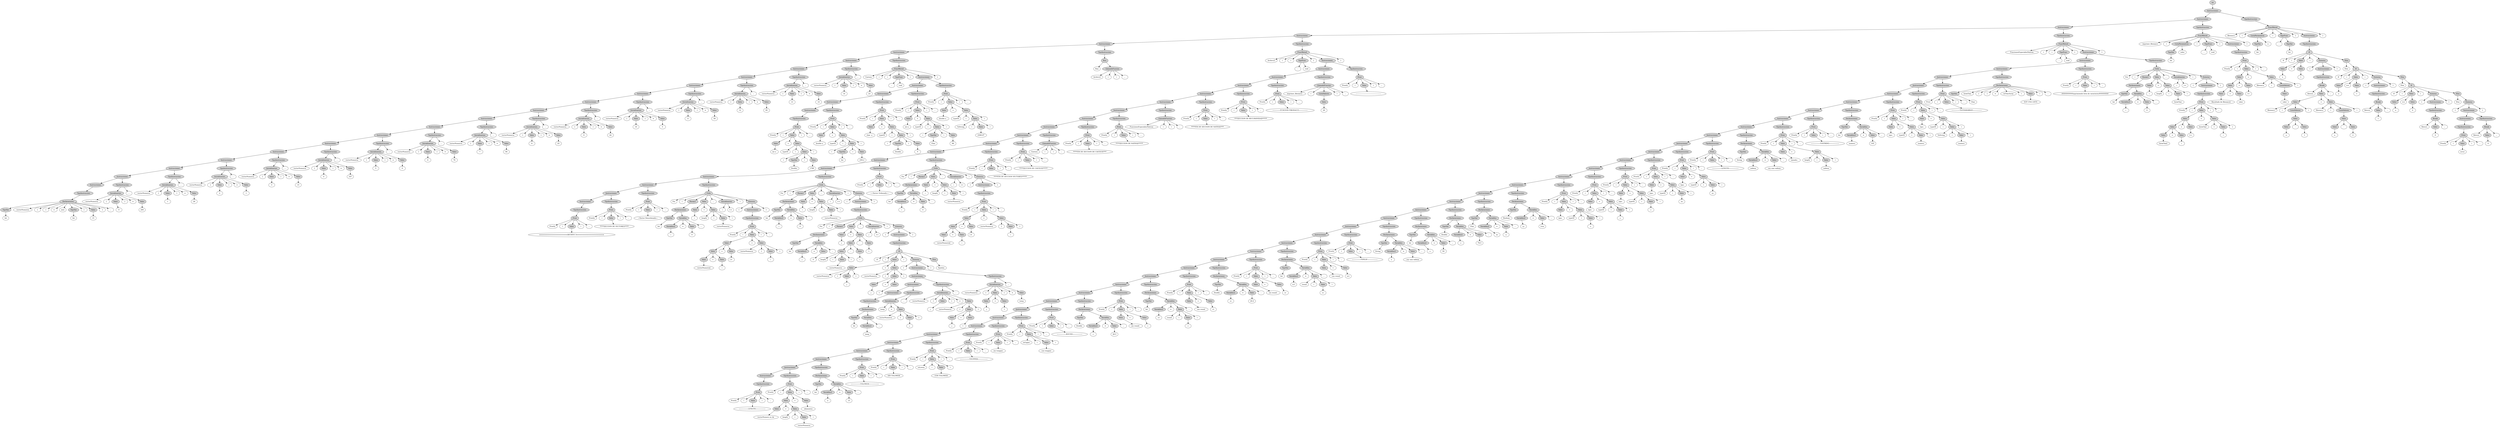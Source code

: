 digraph G {
n1490[label="ini", style=filled];
n1489[label="Instrucciones", style=filled];
n1364[label="Instrucciones", style=filled];
n1323[label="Instrucciones", style=filled];
n748[label="Instrucciones", style=filled];
n325[label="Instrucciones", style=filled];
n316[label="Instrucciones", style=filled];
n196[label="Instrucciones", style=filled];
n184[label="Instrucciones", style=filled];
n172[label="Instrucciones", style=filled];
n160[label="Instrucciones", style=filled];
n148[label="Instrucciones", style=filled];
n136[label="Instrucciones", style=filled];
n124[label="Instrucciones", style=filled];
n112[label="Instrucciones", style=filled];
n100[label="Instrucciones", style=filled];
n88[label="Instrucciones", style=filled];
n76[label="Instrucciones", style=filled];
n64[label="Instrucciones", style=filled];
n52[label="Instrucciones", style=filled];
n40[label="Instrucciones", style=filled];
n28[label="Instrucciones", style=filled];
n16[label="Instrucciones", style=filled];
n15[label="TipoInstruccion", style=filled];
n14[label="Declaraciones", style=filled];
n1[label="TipoVar", style=filled];
n0[label="Int"];
n6[label="vectorNumeros"];
n7[label="["];
n8[label="]"];
n9[label="="];
n10[label="new"];
n3[label="TipoVar", style=filled];
n2[label="Int"];
n11[label="["];
n5[label="Valor", style=filled];
n4[label="15"];
n12[label="]"];
n13[label=";"];
n27[label="TipoInstruccion", style=filled];
n25[label="Inicializacion", style=filled];
n21[label="vectorNumeros"];
n22[label="["];
n18[label="Valor", style=filled];
n17[label="0"];
n23[label="]"];
n24[label="="];
n20[label="Valor", style=filled];
n19[label="200"];
n26[label=";"];
n39[label="TipoInstruccion", style=filled];
n37[label="Inicializacion", style=filled];
n33[label="vectorNumeros"];
n34[label="["];
n30[label="Valor", style=filled];
n29[label="1"];
n35[label="]"];
n36[label="="];
n32[label="Valor", style=filled];
n31[label="26"];
n38[label=";"];
n51[label="TipoInstruccion", style=filled];
n49[label="Inicializacion", style=filled];
n45[label="vectorNumeros"];
n46[label="["];
n42[label="Valor", style=filled];
n41[label="2"];
n47[label="]"];
n48[label="="];
n44[label="Valor", style=filled];
n43[label="1"];
n50[label=";"];
n63[label="TipoInstruccion", style=filled];
n61[label="Inicializacion", style=filled];
n57[label="vectorNumeros"];
n58[label="["];
n54[label="Valor", style=filled];
n53[label="3"];
n59[label="]"];
n60[label="="];
n56[label="Valor", style=filled];
n55[label="15"];
n62[label=";"];
n75[label="TipoInstruccion", style=filled];
n73[label="Inicializacion", style=filled];
n69[label="vectorNumeros"];
n70[label="["];
n66[label="Valor", style=filled];
n65[label="4"];
n71[label="]"];
n72[label="="];
n68[label="Valor", style=filled];
n67[label="167"];
n74[label=";"];
n87[label="TipoInstruccion", style=filled];
n85[label="Inicializacion", style=filled];
n81[label="vectorNumeros"];
n82[label="["];
n78[label="Valor", style=filled];
n77[label="5"];
n83[label="]"];
n84[label="="];
n80[label="Valor", style=filled];
n79[label="0"];
n86[label=";"];
n99[label="TipoInstruccion", style=filled];
n97[label="Inicializacion", style=filled];
n93[label="vectorNumeros"];
n94[label="["];
n90[label="Valor", style=filled];
n89[label="6"];
n95[label="]"];
n96[label="="];
n92[label="Valor", style=filled];
n91[label="76"];
n98[label=";"];
n111[label="TipoInstruccion", style=filled];
n109[label="Inicializacion", style=filled];
n105[label="vectorNumeros"];
n106[label="["];
n102[label="Valor", style=filled];
n101[label="7"];
n107[label="]"];
n108[label="="];
n104[label="Valor", style=filled];
n103[label="94"];
n110[label=";"];
n123[label="TipoInstruccion", style=filled];
n121[label="Inicializacion", style=filled];
n117[label="vectorNumeros"];
n118[label="["];
n114[label="Valor", style=filled];
n113[label="8"];
n119[label="]"];
n120[label="="];
n116[label="Valor", style=filled];
n115[label="25"];
n122[label=";"];
n135[label="TipoInstruccion", style=filled];
n133[label="Inicializacion", style=filled];
n129[label="vectorNumeros"];
n130[label="["];
n126[label="Valor", style=filled];
n125[label="9"];
n131[label="]"];
n132[label="="];
n128[label="Valor", style=filled];
n127[label="44"];
n134[label=";"];
n147[label="TipoInstruccion", style=filled];
n145[label="Inicializacion", style=filled];
n141[label="vectorNumeros"];
n142[label="["];
n138[label="Valor", style=filled];
n137[label="10"];
n143[label="]"];
n144[label="="];
n140[label="Valor", style=filled];
n139[label="5"];
n146[label=";"];
n159[label="TipoInstruccion", style=filled];
n157[label="Inicializacion", style=filled];
n153[label="vectorNumeros"];
n154[label="["];
n150[label="Valor", style=filled];
n149[label="11"];
n155[label="]"];
n156[label="="];
n152[label="Valor", style=filled];
n151[label="59"];
n158[label=";"];
n171[label="TipoInstruccion", style=filled];
n169[label="Inicializacion", style=filled];
n165[label="vectorNumeros"];
n166[label="["];
n162[label="Valor", style=filled];
n161[label="12"];
n167[label="]"];
n168[label="="];
n164[label="Valor", style=filled];
n163[label="95"];
n170[label=";"];
n183[label="TipoInstruccion", style=filled];
n181[label="Inicializacion", style=filled];
n177[label="vectorNumeros"];
n178[label="["];
n174[label="Valor", style=filled];
n173[label="13"];
n179[label="]"];
n180[label="="];
n176[label="Valor", style=filled];
n175[label="10"];
n182[label=";"];
n195[label="TipoInstruccion", style=filled];
n193[label="Inicializacion", style=filled];
n189[label="vectorNumeros"];
n190[label="["];
n186[label="Valor", style=filled];
n185[label="14"];
n191[label="]"];
n192[label="="];
n188[label="Valor", style=filled];
n187[label="23"];
n194[label=";"];
n315[label="TipoInstruccion", style=filled];
n314[label="FuncMetod", style=filled];
n309[label="Casteos"];
n310[label="("];
n311[label=")"];
n199[label="TipoFunc", style=filled];
n197[label=":"];
n198[label="void"];
n312[label="{"];
n308[label="Instrucciones", style=filled];
n287[label="Instrucciones", style=filled];
n265[label="Instrucciones", style=filled];
n243[label="Instrucciones", style=filled];
n221[label="Instrucciones", style=filled];
n220[label="TipoInstruccion", style=filled];
n219[label="Print", style=filled];
n215[label="Println"];
n216[label="("];
n214[label="Valor", style=filled];
n201[label="Valor", style=filled];
n200[label="int a "];
n213[label="+"];
n212[label="Valor", style=filled];
n209[label="typeOf"];
n210[label="("];
n208[label="Valor", style=filled];
n206[label="("];
n203[label="TipoVar", style=filled];
n202[label="Double"];
n207[label=")"];
n205[label="Valor", style=filled];
n204[label="1789"];
n211[label=")"];
n217[label=")"];
n218[label=";"];
n242[label="TipoInstruccion", style=filled];
n241[label="Print", style=filled];
n237[label="Println"];
n238[label="("];
n236[label="Valor", style=filled];
n223[label="Valor", style=filled];
n222[label="double a "];
n235[label="+"];
n234[label="Valor", style=filled];
n231[label="typeOf"];
n232[label="("];
n230[label="Valor", style=filled];
n228[label="("];
n225[label="TipoVar", style=filled];
n224[label="Int"];
n229[label=")"];
n227[label="Valor", style=filled];
n226[label="258.2"];
n233[label=")"];
n239[label=")"];
n240[label=";"];
n264[label="TipoInstruccion", style=filled];
n263[label="Print", style=filled];
n259[label="Println"];
n260[label="("];
n258[label="Valor", style=filled];
n245[label="Valor", style=filled];
n244[label="char  a "];
n257[label="+"];
n256[label="Valor", style=filled];
n253[label="typeOf"];
n254[label="("];
n252[label="Valor", style=filled];
n250[label="("];
n247[label="TipoVar", style=filled];
n246[label="Double"];
n251[label=")"];
n249[label="Valor", style=filled];
n248[label="F"];
n255[label=")"];
n261[label=")"];
n262[label=";"];
n286[label="TipoInstruccion", style=filled];
n285[label="Print", style=filled];
n281[label="Println"];
n282[label="("];
n280[label="Valor", style=filled];
n267[label="Valor", style=filled];
n266[label="int a "];
n279[label="+"];
n278[label="Valor", style=filled];
n275[label="typeOf"];
n276[label="("];
n274[label="Valor", style=filled];
n272[label="("];
n269[label="TipoVar", style=filled];
n268[label="Char"];
n273[label=")"];
n271[label="Valor", style=filled];
n270[label="98"];
n277[label=")"];
n283[label=")"];
n284[label=";"];
n307[label="TipoInstruccion", style=filled];
n306[label="Print", style=filled];
n302[label="Println"];
n303[label="("];
n301[label="Valor", style=filled];
n289[label="Valor", style=filled];
n288[label="double a "];
n300[label="+"];
n299[label="Valor", style=filled];
n296[label="typeOf"];
n297[label="("];
n295[label="Valor", style=filled];
n292[label="ToString"];
n293[label="("];
n291[label="Valor", style=filled];
n290[label="2589.97"];
n294[label=")"];
n298[label=")"];
n304[label=")"];
n305[label=";"];
n313[label="}"];
n324[label="TipoInstruccion", style=filled];
n323[label="Run", style=filled];
n322[label="Run"];
n321[label="LlamadoFuncion", style=filled];
n317[label="Archivo3"];
n318[label="("];
n319[label=")"];
n320[label=";"];
n747[label="TipoInstruccion", style=filled];
n746[label="FuncMetod", style=filled];
n741[label="Archivo3"];
n742[label="("];
n743[label=")"];
n328[label="TipoFunc", style=filled];
n326[label=":"];
n327[label="void"];
n744[label="{"];
n740[label="Instrucciones", style=filled];
n731[label="Instrucciones", style=filled];
n721[label="Instrucciones", style=filled];
n712[label="Instrucciones", style=filled];
n703[label="Instrucciones", style=filled];
n694[label="Instrucciones", style=filled];
n687[label="Instrucciones", style=filled];
n678[label="Instrucciones", style=filled];
n669[label="Instrucciones", style=filled];
n662[label="Instrucciones", style=filled];
n653[label="Instrucciones", style=filled];
n644[label="Instrucciones", style=filled];
n585[label="Instrucciones", style=filled];
n576[label="Instrucciones", style=filled];
n414[label="Instrucciones", style=filled];
n355[label="Instrucciones", style=filled];
n346[label="Instrucciones", style=filled];
n337[label="Instrucciones", style=filled];
n336[label="TipoInstruccion", style=filled];
n335[label="Print", style=filled];
n331[label="Println"];
n332[label="("];
n330[label="Valor", style=filled];
n329[label="====================ARCHIVO 3===================="];
n333[label=")"];
n334[label=";"];
n345[label="TipoInstruccion", style=filled];
n344[label="Print", style=filled];
n340[label="Println"];
n341[label="("];
n339[label="Valor", style=filled];
n338[label="*****SECCION DE VECTORES*****"];
n342[label=")"];
n343[label=";"];
n354[label="TipoInstruccion", style=filled];
n353[label="Print", style=filled];
n349[label="Println"];
n350[label="("];
n348[label="Valor", style=filled];
n347[label="---Vector Desordenado---"];
n351[label=")"];
n352[label=";"];
n413[label="TipoInstruccion", style=filled];
n412[label="Ciclo", style=filled];
n408[label="For"];
n409[label="("];
n366[label="Param1", style=filled];
n365[label="Declaraciones", style=filled];
n357[label="TipoVar", style=filled];
n356[label="Int"];
n364[label="Variables", style=filled];
n359[label="Variables2", style=filled];
n358[label="i"];
n362[label="="];
n361[label="Valor", style=filled];
n360[label="0"];
n363[label=";"];
n376[label="Valor", style=filled];
n368[label="Valor", style=filled];
n367[label="i"];
n375[label="<"];
n374[label="Valor", style=filled];
n371[label="length"];
n372[label="("];
n370[label="Valor", style=filled];
n369[label="vectorNumeros"];
n373[label=")"];
n410[label=";"];
n379[label="Inicializacion", style=filled];
n377[label="i"];
n378[label="++"];
n411[label=")"];
n407[label="Entorno", style=filled];
n405[label="{"];
n404[label="Instrucciones", style=filled];
n403[label="TipoInstruccion", style=filled];
n402[label="Print", style=filled];
n398[label="Println"];
n399[label="("];
n397[label="Valor", style=filled];
n389[label="Valor", style=filled];
n385[label="Valor", style=filled];
n381[label="Valor", style=filled];
n380[label="vectorNumeros["];
n384[label="+"];
n383[label="Valor", style=filled];
n382[label="i"];
n388[label="+"];
n387[label="Valor", style=filled];
n386[label="] = "];
n396[label="+"];
n395[label="Valor", style=filled];
n392[label="vectorNumeros"];
n393[label="["];
n391[label="Valor", style=filled];
n390[label="i"];
n394[label="]"];
n400[label=")"];
n401[label=";"];
n406[label="}"];
n575[label="TipoInstruccion", style=filled];
n574[label="Ciclo", style=filled];
n570[label="For"];
n571[label="("];
n425[label="Param1", style=filled];
n424[label="Declaraciones", style=filled];
n416[label="TipoVar", style=filled];
n415[label="Int"];
n423[label="Variables", style=filled];
n418[label="Variables2", style=filled];
n417[label="i"];
n421[label="="];
n420[label="Valor", style=filled];
n419[label="0"];
n422[label=";"];
n435[label="Valor", style=filled];
n427[label="Valor", style=filled];
n426[label="i"];
n434[label="<"];
n433[label="Valor", style=filled];
n430[label="length"];
n431[label="("];
n429[label="Valor", style=filled];
n428[label="vectorNumeros"];
n432[label=")"];
n572[label=";"];
n438[label="Inicializacion", style=filled];
n436[label="i"];
n437[label="++"];
n573[label=")"];
n569[label="Entorno", style=filled];
n567[label="{"];
n566[label="Instrucciones", style=filled];
n565[label="TipoInstruccion", style=filled];
n564[label="Ciclo", style=filled];
n560[label="For"];
n561[label="("];
n449[label="Param1", style=filled];
n448[label="Declaraciones", style=filled];
n440[label="TipoVar", style=filled];
n439[label="Int"];
n447[label="Variables", style=filled];
n442[label="Variables2", style=filled];
n441[label="j"];
n445[label="="];
n444[label="Valor", style=filled];
n443[label="0"];
n446[label=";"];
n467[label="Valor", style=filled];
n451[label="Valor", style=filled];
n450[label="j"];
n466[label="<"];
n465[label="Valor", style=filled];
n461[label="Valor", style=filled];
n457[label="Valor", style=filled];
n454[label="length"];
n455[label="("];
n453[label="Valor", style=filled];
n452[label="vectorNumeros"];
n456[label=")"];
n460[label="-"];
n459[label="Valor", style=filled];
n458[label="i"];
n464[label="-"];
n463[label="Valor", style=filled];
n462[label="1"];
n562[label=";"];
n470[label="Inicializacion", style=filled];
n468[label="j"];
n469[label="++"];
n563[label=")"];
n559[label="Entorno", style=filled];
n557[label="{"];
n556[label="Instrucciones", style=filled];
n555[label="TipoInstruccion", style=filled];
n554[label="If", style=filled];
n551[label="If"];
n552[label="("];
n488[label="Valor", style=filled];
n476[label="Valor", style=filled];
n473[label="vectorNumeros"];
n474[label="["];
n472[label="Valor", style=filled];
n471[label="j"];
n475[label="]"];
n487[label=">"];
n486[label="Valor", style=filled];
n483[label="vectorNumeros"];
n484[label="["];
n482[label="Valor", style=filled];
n478[label="Valor", style=filled];
n477[label="j"];
n481[label="+"];
n480[label="Valor", style=filled];
n479[label="1"];
n485[label="]"];
n553[label=")"];
n548[label="Entorno", style=filled];
n546[label="{"];
n545[label="Instrucciones", style=filled];
n529[label="Instrucciones", style=filled];
n509[label="Instrucciones", style=filled];
n497[label="Instrucciones", style=filled];
n496[label="TipoInstruccion", style=filled];
n495[label="Declaraciones", style=filled];
n490[label="TipoVar", style=filled];
n489[label="Int"];
n494[label="Variables", style=filled];
n492[label="Variables2", style=filled];
n491[label="temp"];
n493[label=";"];
n508[label="TipoInstruccion", style=filled];
n506[label="Inicializacion", style=filled];
n504[label="temp"];
n505[label="="];
n503[label="Valor", style=filled];
n500[label="vectorNumeros"];
n501[label="["];
n499[label="Valor", style=filled];
n498[label="j"];
n502[label="]"];
n507[label=";"];
n528[label="TipoInstruccion", style=filled];
n526[label="Inicializacion", style=filled];
n522[label="vectorNumeros"];
n523[label="["];
n511[label="Valor", style=filled];
n510[label="j"];
n524[label="]"];
n525[label="="];
n521[label="Valor", style=filled];
n518[label="vectorNumeros"];
n519[label="["];
n517[label="Valor", style=filled];
n513[label="Valor", style=filled];
n512[label="j"];
n516[label="+"];
n515[label="Valor", style=filled];
n514[label="1"];
n520[label="]"];
n527[label=";"];
n544[label="TipoInstruccion", style=filled];
n542[label="Inicializacion", style=filled];
n538[label="vectorNumeros"];
n539[label="["];
n535[label="Valor", style=filled];
n531[label="Valor", style=filled];
n530[label="j"];
n534[label="+"];
n533[label="Valor", style=filled];
n532[label="1"];
n540[label="]"];
n541[label="="];
n537[label="Valor", style=filled];
n536[label="temp"];
n543[label=";"];
n547[label="}"];
n549[label="Else", style=filled];
n550[label="Epsilon"];
n558[label="}"];
n568[label="}"];
n584[label="TipoInstruccion", style=filled];
n583[label="Print", style=filled];
n579[label="Println"];
n580[label="("];
n578[label="Valor", style=filled];
n577[label="-----Vector Ordenado----"];
n581[label=")"];
n582[label=";"];
n643[label="TipoInstruccion", style=filled];
n642[label="Ciclo", style=filled];
n638[label="For"];
n639[label="("];
n596[label="Param1", style=filled];
n595[label="Declaraciones", style=filled];
n587[label="TipoVar", style=filled];
n586[label="Int"];
n594[label="Variables", style=filled];
n589[label="Variables2", style=filled];
n588[label="i"];
n592[label="="];
n591[label="Valor", style=filled];
n590[label="0"];
n593[label=";"];
n606[label="Valor", style=filled];
n598[label="Valor", style=filled];
n597[label="i"];
n605[label="<"];
n604[label="Valor", style=filled];
n601[label="length"];
n602[label="("];
n600[label="Valor", style=filled];
n599[label="vectorNumeros"];
n603[label=")"];
n640[label=";"];
n609[label="Inicializacion", style=filled];
n607[label="i"];
n608[label="++"];
n641[label=")"];
n637[label="Entorno", style=filled];
n635[label="{"];
n634[label="Instrucciones", style=filled];
n633[label="TipoInstruccion", style=filled];
n632[label="Print", style=filled];
n628[label="Println"];
n629[label="("];
n627[label="Valor", style=filled];
n619[label="Valor", style=filled];
n615[label="Valor", style=filled];
n611[label="Valor", style=filled];
n610[label="vectorNumeros["];
n614[label="+"];
n613[label="Valor", style=filled];
n612[label="i"];
n618[label="+"];
n617[label="Valor", style=filled];
n616[label="] = "];
n626[label="+"];
n625[label="Valor", style=filled];
n622[label="vectorNumeros"];
n623[label="["];
n621[label="Valor", style=filled];
n620[label="i"];
n624[label="]"];
n630[label=")"];
n631[label=";"];
n636[label="}"];
n652[label="TipoInstruccion", style=filled];
n651[label="Print", style=filled];
n647[label="Println"];
n648[label="("];
n646[label="Valor", style=filled];
n645[label="*****FIN DE SECCION VECTORES******"];
n649[label=")"];
n650[label=";"];
n661[label="TipoInstruccion", style=filled];
n660[label="Print", style=filled];
n656[label="Println"];
n657[label="("];
n655[label="Valor", style=filled];
n654[label="*****SECCION DE CASTEOS******"];
n658[label=")"];
n659[label=";"];
n668[label="TipoInstruccion", style=filled];
n667[label="LlamadoFuncion", style=filled];
n663[label="Casteos"];
n664[label="("];
n665[label=")"];
n666[label=";"];
n677[label="TipoInstruccion", style=filled];
n676[label="Print", style=filled];
n672[label="Println"];
n673[label="("];
n671[label="Valor", style=filled];
n670[label="*****FIN DE SECCION DE CASTEOS****"];
n674[label=")"];
n675[label=";"];
n686[label="TipoInstruccion", style=filled];
n685[label="Print", style=filled];
n681[label="Println"];
n682[label="("];
n680[label="Valor", style=filled];
n679[label="*****SECCION DE NATIVAS******"];
n683[label=")"];
n684[label=";"];
n693[label="TipoInstruccion", style=filled];
n692[label="LlamadoFuncion", style=filled];
n688[label="FuncionesEspecialesNativas"];
n689[label="("];
n690[label=")"];
n691[label=";"];
n702[label="TipoInstruccion", style=filled];
n701[label="Print", style=filled];
n697[label="Println"];
n698[label="("];
n696[label="Valor", style=filled];
n695[label="*****FIN DE SECCION DE NATIVAS****"];
n699[label=")"];
n700[label=";"];
n711[label="TipoInstruccion", style=filled];
n710[label="Print", style=filled];
n706[label="Println"];
n707[label="("];
n705[label="Valor", style=filled];
n704[label="****SECCION DE RECURSIVIDAD******"];
n708[label=")"];
n709[label=";"];
n720[label="TipoInstruccion", style=filled];
n719[label="Print", style=filled];
n715[label="Println"];
n716[label="("];
n714[label="Valor", style=filled];
n713[label="---------------FUNCION FIBONACCI-----------------"];
n717[label=")"];
n718[label=";"];
n730[label="TipoInstruccion", style=filled];
n729[label="LlamadoFuncion", style=filled];
n725[label="imprimir_fibonacci"];
n726[label="("];
n724[label="ListaValores", style=filled];
n723[label="Valor", style=filled];
n722[label="20"];
n727[label=")"];
n728[label=";"];
n739[label="TipoInstruccion", style=filled];
n738[label="Print", style=filled];
n734[label="Println"];
n735[label="("];
n733[label="Valor", style=filled];
n732[label="-------------------------------------------------"];
n736[label=")"];
n737[label=";"];
n745[label="}"];
n1322[label="TipoInstruccion", style=filled];
n1321[label="FuncMetod", style=filled];
n1316[label="FuncionesEspecialesNativas"];
n1317[label="("];
n1318[label=")"];
n751[label="TipoFunc", style=filled];
n749[label=":"];
n750[label="void"];
n1319[label="{"];
n1315[label="Instrucciones", style=filled];
n1256[label="Instrucciones", style=filled];
n1247[label="Instrucciones", style=filled];
n1232[label="Instrucciones", style=filled];
n1223[label="Instrucciones", style=filled];
n1202[label="Instrucciones", style=filled];
n1185[label="Instrucciones", style=filled];
n1173[label="Instrucciones", style=filled];
n1164[label="Instrucciones", style=filled];
n1147[label="Instrucciones", style=filled];
n1135[label="Instrucciones", style=filled];
n1126[label="Instrucciones", style=filled];
n1109[label="Instrucciones", style=filled];
n1092[label="Instrucciones", style=filled];
n1075[label="Instrucciones", style=filled];
n1058[label="Instrucciones", style=filled];
n1041[label="Instrucciones", style=filled];
n1029[label="Instrucciones", style=filled];
n1017[label="Instrucciones", style=filled];
n1005[label="Instrucciones", style=filled];
n993[label="Instrucciones", style=filled];
n981[label="Instrucciones", style=filled];
n972[label="Instrucciones", style=filled];
n959[label="Instrucciones", style=filled];
n943[label="Instrucciones", style=filled];
n930[label="Instrucciones", style=filled];
n918[label="Instrucciones", style=filled];
n905[label="Instrucciones", style=filled];
n889[label="Instrucciones", style=filled];
n876[label="Instrucciones", style=filled];
n864[label="Instrucciones", style=filled];
n855[label="Instrucciones", style=filled];
n842[label="Instrucciones", style=filled];
n833[label="Instrucciones", style=filled];
n824[label="Instrucciones", style=filled];
n811[label="Instrucciones", style=filled];
n802[label="Instrucciones", style=filled];
n793[label="Instrucciones", style=filled];
n781[label="Instrucciones", style=filled];
n760[label="Instrucciones", style=filled];
n759[label="TipoInstruccion", style=filled];
n758[label="Print", style=filled];
n754[label="Println"];
n755[label="("];
n753[label="Valor", style=filled];
n752[label="------------------LENGTH-------------------"];
n756[label=")"];
n757[label=";"];
n780[label="TipoInstruccion", style=filled];
n779[label="Print", style=filled];
n775[label="Println"];
n776[label="("];
n774[label="Valor", style=filled];
n770[label="Valor", style=filled];
n762[label="Valor", style=filled];
n761[label="vectorNumero es de "];
n769[label="+"];
n768[label="Valor", style=filled];
n765[label="length"];
n766[label="("];
n764[label="Valor", style=filled];
n763[label="vectorNumeros"];
n767[label=")"];
n773[label="+"];
n772[label="Valor", style=filled];
n771[label=" elementos"];
n777[label=")"];
n778[label=";"];
n792[label="TipoInstruccion", style=filled];
n791[label="Declaraciones", style=filled];
n783[label="TipoVar", style=filled];
n782[label="Int"];
n790[label="Variables", style=filled];
n785[label="Variables2", style=filled];
n784[label="a"];
n788[label="="];
n787[label="Valor", style=filled];
n786[label="15"];
n789[label=";"];
n801[label="TipoInstruccion", style=filled];
n800[label="Print", style=filled];
n796[label="Println"];
n797[label="("];
n795[label="Valor", style=filled];
n794[label="------------------TOLOWER-------------------"];
n798[label=")"];
n799[label=";"];
n810[label="TipoInstruccion", style=filled];
n809[label="Print", style=filled];
n805[label="Println"];
n806[label="("];
n804[label="Valor", style=filled];
n803[label="SIN TOLOWER"];
n807[label=")"];
n808[label=";"];
n823[label="TipoInstruccion", style=filled];
n822[label="Print", style=filled];
n818[label="Println"];
n819[label="("];
n817[label="Valor", style=filled];
n814[label="toLower"];
n815[label="("];
n813[label="Valor", style=filled];
n812[label="CON TOLOWER"];
n816[label=")"];
n820[label=")"];
n821[label=";"];
n832[label="TipoInstruccion", style=filled];
n831[label="Print", style=filled];
n827[label="Println"];
n828[label="("];
n826[label="Valor", style=filled];
n825[label="------------------TOUPPER-------------------"];
n829[label=")"];
n830[label=";"];
n841[label="TipoInstruccion", style=filled];
n840[label="Print", style=filled];
n836[label="Println"];
n837[label="("];
n835[label="Valor", style=filled];
n834[label="sin toupper"];
n838[label=")"];
n839[label=";"];
n854[label="TipoInstruccion", style=filled];
n853[label="Print", style=filled];
n849[label="Println"];
n850[label="("];
n848[label="Valor", style=filled];
n845[label="toUpper"];
n846[label="("];
n844[label="Valor", style=filled];
n843[label="con toupper"];
n847[label=")"];
n851[label=")"];
n852[label=";"];
n863[label="TipoInstruccion", style=filled];
n862[label="Print", style=filled];
n858[label="Println"];
n859[label="("];
n857[label="Valor", style=filled];
n856[label="------------------ROUND-------------------"];
n860[label=")"];
n861[label=";"];
n875[label="TipoInstruccion", style=filled];
n874[label="Declaraciones", style=filled];
n866[label="TipoVar", style=filled];
n865[label="Double"];
n873[label="Variables", style=filled];
n868[label="Variables2", style=filled];
n867[label="c"];
n871[label="="];
n870[label="Valor", style=filled];
n869[label="26.5"];
n872[label=";"];
n888[label="TipoInstruccion", style=filled];
n887[label="Print", style=filled];
n883[label="Println"];
n884[label="("];
n882[label="Valor", style=filled];
n878[label="Valor", style=filled];
n877[label="sin round: "];
n881[label="+"];
n880[label="Valor", style=filled];
n879[label="c"];
n885[label=")"];
n886[label=";"];
n904[label="TipoInstruccion", style=filled];
n903[label="Declaraciones", style=filled];
n891[label="TipoVar", style=filled];
n890[label="Int"];
n902[label="Variables", style=filled];
n893[label="Variables2", style=filled];
n892[label="c1"];
n900[label="="];
n899[label="Valor", style=filled];
n896[label="round"];
n897[label="("];
n895[label="Valor", style=filled];
n894[label="c"];
n898[label=")"];
n901[label=";"];
n917[label="TipoInstruccion", style=filled];
n916[label="Print", style=filled];
n912[label="Println"];
n913[label="("];
n911[label="Valor", style=filled];
n907[label="Valor", style=filled];
n906[label="con round "];
n910[label="+"];
n909[label="Valor", style=filled];
n908[label="c1"];
n914[label=")"];
n915[label=";"];
n929[label="TipoInstruccion", style=filled];
n928[label="Declaraciones", style=filled];
n920[label="TipoVar", style=filled];
n919[label="Double"];
n927[label="Variables", style=filled];
n922[label="Variables2", style=filled];
n921[label="cc"];
n925[label="="];
n924[label="Valor", style=filled];
n923[label="26.4"];
n926[label=";"];
n942[label="TipoInstruccion", style=filled];
n941[label="Print", style=filled];
n937[label="Println"];
n938[label="("];
n936[label="Valor", style=filled];
n932[label="Valor", style=filled];
n931[label="sin round: "];
n935[label="+"];
n934[label="Valor", style=filled];
n933[label="cc"];
n939[label=")"];
n940[label=";"];
n958[label="TipoInstruccion", style=filled];
n957[label="Declaraciones", style=filled];
n945[label="TipoVar", style=filled];
n944[label="Int"];
n956[label="Variables", style=filled];
n947[label="Variables2", style=filled];
n946[label="cc1"];
n954[label="="];
n953[label="Valor", style=filled];
n950[label="round"];
n951[label="("];
n949[label="Valor", style=filled];
n948[label="cc"];
n952[label=")"];
n955[label=";"];
n971[label="TipoInstruccion", style=filled];
n970[label="Print", style=filled];
n966[label="Println"];
n967[label="("];
n965[label="Valor", style=filled];
n961[label="Valor", style=filled];
n960[label="con round "];
n964[label="+"];
n963[label="Valor", style=filled];
n962[label="cc1"];
n968[label=")"];
n969[label=";"];
n980[label="TipoInstruccion", style=filled];
n979[label="Print", style=filled];
n975[label="Println"];
n976[label="("];
n974[label="Valor", style=filled];
n973[label="-----------------TYPEOF--------------------"];
n977[label=")"];
n978[label=";"];
n992[label="TipoInstruccion", style=filled];
n991[label="Declaraciones", style=filled];
n983[label="TipoVar", style=filled];
n982[label="String"];
n990[label="Variables", style=filled];
n985[label="Variables2", style=filled];
n984[label="x"];
n988[label="="];
n987[label="Valor", style=filled];
n986[label="soy una cadena"];
n989[label=";"];
n1004[label="TipoInstruccion", style=filled];
n1003[label="Declaraciones", style=filled];
n995[label="TipoVar", style=filled];
n994[label="Int"];
n1002[label="Variables", style=filled];
n997[label="Variables2", style=filled];
n996[label="y"];
n1000[label="="];
n999[label="Valor", style=filled];
n998[label="50"];
n1001[label=";"];
n1016[label="TipoInstruccion", style=filled];
n1015[label="Declaraciones", style=filled];
n1007[label="TipoVar", style=filled];
n1006[label="Double"];
n1014[label="Variables", style=filled];
n1009[label="Variables2", style=filled];
n1008[label="z"];
n1012[label="="];
n1011[label="Valor", style=filled];
n1010[label="78.5"];
n1013[label=";"];
n1028[label="TipoInstruccion", style=filled];
n1027[label="Declaraciones", style=filled];
n1019[label="TipoVar", style=filled];
n1018[label="Char"];
n1026[label="Variables", style=filled];
n1021[label="Variables2", style=filled];
n1020[label="xx"];
n1024[label="="];
n1023[label="Valor", style=filled];
n1022[label="a"];
n1025[label=";"];
n1040[label="TipoInstruccion", style=filled];
n1039[label="Declaraciones", style=filled];
n1031[label="TipoVar", style=filled];
n1030[label="Boolean"];
n1038[label="Variables", style=filled];
n1033[label="Variables2", style=filled];
n1032[label="yy"];
n1036[label="="];
n1035[label="Valor", style=filled];
n1034[label="true"];
n1037[label=";"];
n1057[label="TipoInstruccion", style=filled];
n1056[label="Print", style=filled];
n1052[label="Println"];
n1053[label="("];
n1051[label="Valor", style=filled];
n1043[label="Valor", style=filled];
n1042[label="tipo: "];
n1050[label="+"];
n1049[label="Valor", style=filled];
n1046[label="typeOf"];
n1047[label="("];
n1045[label="Valor", style=filled];
n1044[label="x"];
n1048[label=")"];
n1054[label=")"];
n1055[label=";"];
n1074[label="TipoInstruccion", style=filled];
n1073[label="Print", style=filled];
n1069[label="Println"];
n1070[label="("];
n1068[label="Valor", style=filled];
n1060[label="Valor", style=filled];
n1059[label="tipo: "];
n1067[label="+"];
n1066[label="Valor", style=filled];
n1063[label="typeOf"];
n1064[label="("];
n1062[label="Valor", style=filled];
n1061[label="y"];
n1065[label=")"];
n1071[label=")"];
n1072[label=";"];
n1091[label="TipoInstruccion", style=filled];
n1090[label="Print", style=filled];
n1086[label="Println"];
n1087[label="("];
n1085[label="Valor", style=filled];
n1077[label="Valor", style=filled];
n1076[label="tipo: "];
n1084[label="+"];
n1083[label="Valor", style=filled];
n1080[label="typeOf"];
n1081[label="("];
n1079[label="Valor", style=filled];
n1078[label="z"];
n1082[label=")"];
n1088[label=")"];
n1089[label=";"];
n1108[label="TipoInstruccion", style=filled];
n1107[label="Print", style=filled];
n1103[label="Println"];
n1104[label="("];
n1102[label="Valor", style=filled];
n1094[label="Valor", style=filled];
n1093[label="tipo: "];
n1101[label="+"];
n1100[label="Valor", style=filled];
n1097[label="typeOf"];
n1098[label="("];
n1096[label="Valor", style=filled];
n1095[label="xx"];
n1099[label=")"];
n1105[label=")"];
n1106[label=";"];
n1125[label="TipoInstruccion", style=filled];
n1124[label="Print", style=filled];
n1120[label="Println"];
n1121[label="("];
n1119[label="Valor", style=filled];
n1111[label="Valor", style=filled];
n1110[label="tipo: "];
n1118[label="+"];
n1117[label="Valor", style=filled];
n1114[label="typeOf"];
n1115[label="("];
n1113[label="Valor", style=filled];
n1112[label="yy"];
n1116[label=")"];
n1122[label=")"];
n1123[label=";"];
n1134[label="TipoInstruccion", style=filled];
n1133[label="Print", style=filled];
n1129[label="Println"];
n1130[label="("];
n1128[label="Valor", style=filled];
n1127[label="------------------LENGTH-------------------"];
n1131[label=")"];
n1132[label=";"];
n1146[label="TipoInstruccion", style=filled];
n1145[label="Declaraciones", style=filled];
n1137[label="TipoVar", style=filled];
n1136[label="String"];
n1144[label="Variables", style=filled];
n1139[label="Variables2", style=filled];
n1138[label="cadena"];
n1142[label="="];
n1141[label="Valor", style=filled];
n1140[label="soy una cadena"];
n1143[label=";"];
n1163[label="TipoInstruccion", style=filled];
n1162[label="Print", style=filled];
n1158[label="Println"];
n1159[label="("];
n1157[label="Valor", style=filled];
n1149[label="Valor", style=filled];
n1148[label="tamaño: "];
n1156[label="+"];
n1155[label="Valor", style=filled];
n1152[label="length"];
n1153[label="("];
n1151[label="Valor", style=filled];
n1150[label="cadena"];
n1154[label=")"];
n1160[label=")"];
n1161[label=";"];
n1172[label="TipoInstruccion", style=filled];
n1171[label="Print", style=filled];
n1167[label="Println"];
n1168[label="("];
n1166[label="Valor", style=filled];
n1165[label="------------------TOSTRING-------------------"];
n1169[label=")"];
n1170[label=";"];
n1184[label="TipoInstruccion", style=filled];
n1183[label="Declaraciones", style=filled];
n1175[label="TipoVar", style=filled];
n1174[label="Int"];
n1182[label="Variables", style=filled];
n1177[label="Variables2", style=filled];
n1176[label="numero"];
n1180[label="="];
n1179[label="Valor", style=filled];
n1178[label="105"];
n1181[label=";"];
n1201[label="TipoInstruccion", style=filled];
n1200[label="Print", style=filled];
n1196[label="Println"];
n1197[label="("];
n1195[label="Valor", style=filled];
n1187[label="Valor", style=filled];
n1186[label="tipo: "];
n1194[label="+"];
n1193[label="Valor", style=filled];
n1190[label="typeOf"];
n1191[label="("];
n1189[label="Valor", style=filled];
n1188[label="numero"];
n1192[label=")"];
n1198[label=")"];
n1199[label=";"];
n1222[label="TipoInstruccion", style=filled];
n1221[label="Print", style=filled];
n1217[label="Println"];
n1218[label="("];
n1216[label="Valor", style=filled];
n1204[label="Valor", style=filled];
n1203[label="tipo: "];
n1215[label="+"];
n1214[label="Valor", style=filled];
n1211[label="typeOf"];
n1212[label="("];
n1210[label="Valor", style=filled];
n1207[label="ToString"];
n1208[label="("];
n1206[label="Valor", style=filled];
n1205[label="numero"];
n1209[label=")"];
n1213[label=")"];
n1219[label=")"];
n1220[label=";"];
n1231[label="TipoInstruccion", style=filled];
n1230[label="Print", style=filled];
n1226[label="Print"];
n1227[label="("];
n1225[label="Valor", style=filled];
n1224[label="----------------TOCHARARRAY------------------"];
n1228[label=")"];
n1229[label=";"];
n1246[label="TipoInstruccion", style=filled];
n1245[label="Declaraciones", style=filled];
n1234[label="TipoVar", style=filled];
n1233[label="Char"];
n1237[label="listaChar"];
n1238[label="["];
n1239[label="]"];
n1240[label="="];
n1241[label="toCharArray"];
n1242[label="("];
n1236[label="Valor", style=filled];
n1235[label="SOY UNA LISTA"];
n1243[label=")"];
n1244[label=";"];
n1255[label="TipoInstruccion", style=filled];
n1254[label="Print", style=filled];
n1250[label="Println"];
n1251[label="("];
n1249[label="Valor", style=filled];
n1248[label="########imprimiendo lista de caracteres#######"];
n1252[label=")"];
n1253[label=";"];
n1314[label="TipoInstruccion", style=filled];
n1313[label="Ciclo", style=filled];
n1309[label="For"];
n1310[label="("];
n1267[label="Param1", style=filled];
n1266[label="Declaraciones", style=filled];
n1258[label="TipoVar", style=filled];
n1257[label="Int"];
n1265[label="Variables", style=filled];
n1260[label="Variables2", style=filled];
n1259[label="i"];
n1263[label="="];
n1262[label="Valor", style=filled];
n1261[label="0"];
n1264[label=";"];
n1277[label="Valor", style=filled];
n1269[label="Valor", style=filled];
n1268[label="i"];
n1276[label="<"];
n1275[label="Valor", style=filled];
n1272[label="length"];
n1273[label="("];
n1271[label="Valor", style=filled];
n1270[label="listaChar"];
n1274[label=")"];
n1311[label=";"];
n1280[label="Inicializacion", style=filled];
n1278[label="i"];
n1279[label="++"];
n1312[label=")"];
n1308[label="Entorno", style=filled];
n1306[label="{"];
n1305[label="Instrucciones", style=filled];
n1304[label="TipoInstruccion", style=filled];
n1303[label="Print", style=filled];
n1299[label="Println"];
n1300[label="("];
n1298[label="Valor", style=filled];
n1290[label="Valor", style=filled];
n1286[label="Valor", style=filled];
n1282[label="Valor", style=filled];
n1281[label="listaChar["];
n1285[label="+"];
n1284[label="Valor", style=filled];
n1283[label="i"];
n1289[label="+"];
n1288[label="Valor", style=filled];
n1287[label="] = "];
n1297[label="+"];
n1296[label="Valor", style=filled];
n1293[label="listaChar"];
n1294[label="["];
n1292[label="Valor", style=filled];
n1291[label="i"];
n1295[label="]"];
n1301[label=")"];
n1302[label=";"];
n1307[label="}"];
n1320[label="}"];
n1363[label="TipoInstruccion", style=filled];
n1362[label="FuncMetod", style=filled];
n1357[label="imprimir_fibonacci"];
n1358[label="("];
n1327[label="ListaParametros", style=filled];
n1325[label="TipoVar", style=filled];
n1324[label="Int"];
n1326[label="valor"];
n1359[label=")"];
n1330[label="TipoFunc", style=filled];
n1328[label=":"];
n1329[label="void"];
n1360[label="{"];
n1356[label="Instrucciones", style=filled];
n1355[label="TipoInstruccion", style=filled];
n1354[label="Print", style=filled];
n1350[label="Println"];
n1351[label="("];
n1349[label="Valor", style=filled];
n1340[label="Valor", style=filled];
n1336[label="Valor", style=filled];
n1332[label="Valor", style=filled];
n1331[label="Resultado de fibonacci("];
n1335[label="+"];
n1334[label="Valor", style=filled];
n1333[label="valor"];
n1339[label="+"];
n1338[label="Valor", style=filled];
n1337[label=") = "];
n1348[label="+"];
n1347[label="Valor", style=filled];
n1344[label="fibonacci"];
n1345[label="("];
n1343[label="ListaValores", style=filled];
n1342[label="Valor", style=filled];
n1341[label="valor"];
n1346[label=")"];
n1352[label=")"];
n1353[label=";"];
n1361[label="}"];
n1488[label="TipoInstruccion", style=filled];
n1487[label="FuncMetod", style=filled];
n1482[label="fibonacci"];
n1483[label="("];
n1368[label="ListaParametros", style=filled];
n1366[label="TipoVar", style=filled];
n1365[label="Int"];
n1367[label="n"];
n1484[label=")"];
n1372[label="TipoFunc", style=filled];
n1371[label=":"];
n1370[label="TipoVar", style=filled];
n1369[label="Int"];
n1485[label="{"];
n1481[label="Instrucciones", style=filled];
n1480[label="TipoInstruccion", style=filled];
n1479[label="If", style=filled];
n1476[label="If"];
n1477[label="("];
n1378[label="Valor", style=filled];
n1374[label="Valor", style=filled];
n1373[label="n"];
n1377[label=">"];
n1376[label="Valor", style=filled];
n1375[label="1"];
n1478[label=")"];
n1410[label="Entorno", style=filled];
n1408[label="{"];
n1407[label="Instrucciones", style=filled];
n1406[label="TipoInstruccion", style=filled];
n1405[label="Break", style=filled];
n1403[label="Return"];
n1402[label="Valor", style=filled];
n1389[label="Valor", style=filled];
n1386[label="fibonacci"];
n1387[label="("];
n1385[label="ListaValores", style=filled];
n1384[label="Valor", style=filled];
n1380[label="Valor", style=filled];
n1379[label="n"];
n1383[label="-"];
n1382[label="Valor", style=filled];
n1381[label="1"];
n1388[label=")"];
n1401[label="+"];
n1400[label="Valor", style=filled];
n1397[label="fibonacci"];
n1398[label="("];
n1396[label="ListaValores", style=filled];
n1395[label="Valor", style=filled];
n1391[label="Valor", style=filled];
n1390[label="n"];
n1394[label="-"];
n1393[label="Valor", style=filled];
n1392[label="2"];
n1399[label=")"];
n1404[label=";"];
n1409[label="}"];
n1475[label="Else", style=filled];
n1474[label="Else"];
n1473[label="If", style=filled];
n1470[label="If"];
n1471[label="("];
n1416[label="Valor", style=filled];
n1412[label="Valor", style=filled];
n1411[label="n"];
n1415[label="=="];
n1414[label="Valor", style=filled];
n1413[label="1"];
n1472[label=")"];
n1426[label="Entorno", style=filled];
n1424[label="{"];
n1423[label="Instrucciones", style=filled];
n1422[label="TipoInstruccion", style=filled];
n1421[label="Break", style=filled];
n1419[label="Return"];
n1418[label="Valor", style=filled];
n1417[label="1"];
n1420[label=";"];
n1425[label="}"];
n1469[label="Else", style=filled];
n1468[label="Else"];
n1467[label="If", style=filled];
n1464[label="If"];
n1465[label="("];
n1432[label="Valor", style=filled];
n1428[label="Valor", style=filled];
n1427[label="n"];
n1431[label="=="];
n1430[label="Valor", style=filled];
n1429[label="0"];
n1466[label=")"];
n1442[label="Entorno", style=filled];
n1440[label="{"];
n1439[label="Instrucciones", style=filled];
n1438[label="TipoInstruccion", style=filled];
n1437[label="Break", style=filled];
n1435[label="Return"];
n1434[label="Valor", style=filled];
n1433[label="0"];
n1436[label=";"];
n1441[label="}"];
n1463[label="Else", style=filled];
n1462[label="Else"];
n1461[label="Entorno", style=filled];
n1459[label="{"];
n1458[label="Instrucciones", style=filled];
n1451[label="Instrucciones", style=filled];
n1450[label="TipoInstruccion", style=filled];
n1449[label="Print", style=filled];
n1445[label="Println"];
n1446[label="("];
n1444[label="Valor", style=filled];
n1443[label="error"];
n1447[label=")"];
n1448[label=";"];
n1457[label="TipoInstruccion", style=filled];
n1456[label="Break", style=filled];
n1454[label="Return"];
n1453[label="Valor", style=filled];
n1452[label="0"];
n1455[label=";"];
n1460[label="}"];
n1486[label="}"];
n1490 -> n1489; 
n1489 -> n1364; 
n1364 -> n1323; 
n1323 -> n748; 
n748 -> n325; 
n325 -> n316; 
n316 -> n196; 
n196 -> n184; 
n184 -> n172; 
n172 -> n160; 
n160 -> n148; 
n148 -> n136; 
n136 -> n124; 
n124 -> n112; 
n112 -> n100; 
n100 -> n88; 
n88 -> n76; 
n76 -> n64; 
n64 -> n52; 
n52 -> n40; 
n40 -> n28; 
n28 -> n16; 
n16 -> n15; 
n15 -> n14; 
n14 -> n1; 
n1 -> n0; 
n14 -> n6; 
n14 -> n7; 
n14 -> n8; 
n14 -> n9; 
n14 -> n10; 
n14 -> n3; 
n3 -> n2; 
n14 -> n11; 
n14 -> n5; 
n5 -> n4; 
n14 -> n12; 
n14 -> n13; 
n28 -> n27; 
n27 -> n25; 
n25 -> n21; 
n25 -> n22; 
n25 -> n18; 
n18 -> n17; 
n25 -> n23; 
n25 -> n24; 
n25 -> n20; 
n20 -> n19; 
n27 -> n26; 
n40 -> n39; 
n39 -> n37; 
n37 -> n33; 
n37 -> n34; 
n37 -> n30; 
n30 -> n29; 
n37 -> n35; 
n37 -> n36; 
n37 -> n32; 
n32 -> n31; 
n39 -> n38; 
n52 -> n51; 
n51 -> n49; 
n49 -> n45; 
n49 -> n46; 
n49 -> n42; 
n42 -> n41; 
n49 -> n47; 
n49 -> n48; 
n49 -> n44; 
n44 -> n43; 
n51 -> n50; 
n64 -> n63; 
n63 -> n61; 
n61 -> n57; 
n61 -> n58; 
n61 -> n54; 
n54 -> n53; 
n61 -> n59; 
n61 -> n60; 
n61 -> n56; 
n56 -> n55; 
n63 -> n62; 
n76 -> n75; 
n75 -> n73; 
n73 -> n69; 
n73 -> n70; 
n73 -> n66; 
n66 -> n65; 
n73 -> n71; 
n73 -> n72; 
n73 -> n68; 
n68 -> n67; 
n75 -> n74; 
n88 -> n87; 
n87 -> n85; 
n85 -> n81; 
n85 -> n82; 
n85 -> n78; 
n78 -> n77; 
n85 -> n83; 
n85 -> n84; 
n85 -> n80; 
n80 -> n79; 
n87 -> n86; 
n100 -> n99; 
n99 -> n97; 
n97 -> n93; 
n97 -> n94; 
n97 -> n90; 
n90 -> n89; 
n97 -> n95; 
n97 -> n96; 
n97 -> n92; 
n92 -> n91; 
n99 -> n98; 
n112 -> n111; 
n111 -> n109; 
n109 -> n105; 
n109 -> n106; 
n109 -> n102; 
n102 -> n101; 
n109 -> n107; 
n109 -> n108; 
n109 -> n104; 
n104 -> n103; 
n111 -> n110; 
n124 -> n123; 
n123 -> n121; 
n121 -> n117; 
n121 -> n118; 
n121 -> n114; 
n114 -> n113; 
n121 -> n119; 
n121 -> n120; 
n121 -> n116; 
n116 -> n115; 
n123 -> n122; 
n136 -> n135; 
n135 -> n133; 
n133 -> n129; 
n133 -> n130; 
n133 -> n126; 
n126 -> n125; 
n133 -> n131; 
n133 -> n132; 
n133 -> n128; 
n128 -> n127; 
n135 -> n134; 
n148 -> n147; 
n147 -> n145; 
n145 -> n141; 
n145 -> n142; 
n145 -> n138; 
n138 -> n137; 
n145 -> n143; 
n145 -> n144; 
n145 -> n140; 
n140 -> n139; 
n147 -> n146; 
n160 -> n159; 
n159 -> n157; 
n157 -> n153; 
n157 -> n154; 
n157 -> n150; 
n150 -> n149; 
n157 -> n155; 
n157 -> n156; 
n157 -> n152; 
n152 -> n151; 
n159 -> n158; 
n172 -> n171; 
n171 -> n169; 
n169 -> n165; 
n169 -> n166; 
n169 -> n162; 
n162 -> n161; 
n169 -> n167; 
n169 -> n168; 
n169 -> n164; 
n164 -> n163; 
n171 -> n170; 
n184 -> n183; 
n183 -> n181; 
n181 -> n177; 
n181 -> n178; 
n181 -> n174; 
n174 -> n173; 
n181 -> n179; 
n181 -> n180; 
n181 -> n176; 
n176 -> n175; 
n183 -> n182; 
n196 -> n195; 
n195 -> n193; 
n193 -> n189; 
n193 -> n190; 
n193 -> n186; 
n186 -> n185; 
n193 -> n191; 
n193 -> n192; 
n193 -> n188; 
n188 -> n187; 
n195 -> n194; 
n316 -> n315; 
n315 -> n314; 
n314 -> n309; 
n314 -> n310; 
n314 -> n311; 
n314 -> n199; 
n199 -> n197; 
n199 -> n198; 
n314 -> n312; 
n314 -> n308; 
n308 -> n287; 
n287 -> n265; 
n265 -> n243; 
n243 -> n221; 
n221 -> n220; 
n220 -> n219; 
n219 -> n215; 
n219 -> n216; 
n219 -> n214; 
n214 -> n201; 
n201 -> n200; 
n214 -> n213; 
n214 -> n212; 
n212 -> n209; 
n212 -> n210; 
n212 -> n208; 
n208 -> n206; 
n208 -> n203; 
n203 -> n202; 
n208 -> n207; 
n208 -> n205; 
n205 -> n204; 
n212 -> n211; 
n219 -> n217; 
n219 -> n218; 
n243 -> n242; 
n242 -> n241; 
n241 -> n237; 
n241 -> n238; 
n241 -> n236; 
n236 -> n223; 
n223 -> n222; 
n236 -> n235; 
n236 -> n234; 
n234 -> n231; 
n234 -> n232; 
n234 -> n230; 
n230 -> n228; 
n230 -> n225; 
n225 -> n224; 
n230 -> n229; 
n230 -> n227; 
n227 -> n226; 
n234 -> n233; 
n241 -> n239; 
n241 -> n240; 
n265 -> n264; 
n264 -> n263; 
n263 -> n259; 
n263 -> n260; 
n263 -> n258; 
n258 -> n245; 
n245 -> n244; 
n258 -> n257; 
n258 -> n256; 
n256 -> n253; 
n256 -> n254; 
n256 -> n252; 
n252 -> n250; 
n252 -> n247; 
n247 -> n246; 
n252 -> n251; 
n252 -> n249; 
n249 -> n248; 
n256 -> n255; 
n263 -> n261; 
n263 -> n262; 
n287 -> n286; 
n286 -> n285; 
n285 -> n281; 
n285 -> n282; 
n285 -> n280; 
n280 -> n267; 
n267 -> n266; 
n280 -> n279; 
n280 -> n278; 
n278 -> n275; 
n278 -> n276; 
n278 -> n274; 
n274 -> n272; 
n274 -> n269; 
n269 -> n268; 
n274 -> n273; 
n274 -> n271; 
n271 -> n270; 
n278 -> n277; 
n285 -> n283; 
n285 -> n284; 
n308 -> n307; 
n307 -> n306; 
n306 -> n302; 
n306 -> n303; 
n306 -> n301; 
n301 -> n289; 
n289 -> n288; 
n301 -> n300; 
n301 -> n299; 
n299 -> n296; 
n299 -> n297; 
n299 -> n295; 
n295 -> n292; 
n295 -> n293; 
n295 -> n291; 
n291 -> n290; 
n295 -> n294; 
n299 -> n298; 
n306 -> n304; 
n306 -> n305; 
n314 -> n313; 
n325 -> n324; 
n324 -> n323; 
n323 -> n322; 
n323 -> n321; 
n321 -> n317; 
n321 -> n318; 
n321 -> n319; 
n321 -> n320; 
n748 -> n747; 
n747 -> n746; 
n746 -> n741; 
n746 -> n742; 
n746 -> n743; 
n746 -> n328; 
n328 -> n326; 
n328 -> n327; 
n746 -> n744; 
n746 -> n740; 
n740 -> n731; 
n731 -> n721; 
n721 -> n712; 
n712 -> n703; 
n703 -> n694; 
n694 -> n687; 
n687 -> n678; 
n678 -> n669; 
n669 -> n662; 
n662 -> n653; 
n653 -> n644; 
n644 -> n585; 
n585 -> n576; 
n576 -> n414; 
n414 -> n355; 
n355 -> n346; 
n346 -> n337; 
n337 -> n336; 
n336 -> n335; 
n335 -> n331; 
n335 -> n332; 
n335 -> n330; 
n330 -> n329; 
n335 -> n333; 
n335 -> n334; 
n346 -> n345; 
n345 -> n344; 
n344 -> n340; 
n344 -> n341; 
n344 -> n339; 
n339 -> n338; 
n344 -> n342; 
n344 -> n343; 
n355 -> n354; 
n354 -> n353; 
n353 -> n349; 
n353 -> n350; 
n353 -> n348; 
n348 -> n347; 
n353 -> n351; 
n353 -> n352; 
n414 -> n413; 
n413 -> n412; 
n412 -> n408; 
n412 -> n409; 
n412 -> n366; 
n366 -> n365; 
n365 -> n357; 
n357 -> n356; 
n365 -> n364; 
n364 -> n359; 
n359 -> n358; 
n364 -> n362; 
n364 -> n361; 
n361 -> n360; 
n364 -> n363; 
n412 -> n376; 
n376 -> n368; 
n368 -> n367; 
n376 -> n375; 
n376 -> n374; 
n374 -> n371; 
n374 -> n372; 
n374 -> n370; 
n370 -> n369; 
n374 -> n373; 
n412 -> n410; 
n412 -> n379; 
n379 -> n377; 
n379 -> n378; 
n412 -> n411; 
n412 -> n407; 
n407 -> n405; 
n407 -> n404; 
n404 -> n403; 
n403 -> n402; 
n402 -> n398; 
n402 -> n399; 
n402 -> n397; 
n397 -> n389; 
n389 -> n385; 
n385 -> n381; 
n381 -> n380; 
n385 -> n384; 
n385 -> n383; 
n383 -> n382; 
n389 -> n388; 
n389 -> n387; 
n387 -> n386; 
n397 -> n396; 
n397 -> n395; 
n395 -> n392; 
n395 -> n393; 
n395 -> n391; 
n391 -> n390; 
n395 -> n394; 
n402 -> n400; 
n402 -> n401; 
n407 -> n406; 
n576 -> n575; 
n575 -> n574; 
n574 -> n570; 
n574 -> n571; 
n574 -> n425; 
n425 -> n424; 
n424 -> n416; 
n416 -> n415; 
n424 -> n423; 
n423 -> n418; 
n418 -> n417; 
n423 -> n421; 
n423 -> n420; 
n420 -> n419; 
n423 -> n422; 
n574 -> n435; 
n435 -> n427; 
n427 -> n426; 
n435 -> n434; 
n435 -> n433; 
n433 -> n430; 
n433 -> n431; 
n433 -> n429; 
n429 -> n428; 
n433 -> n432; 
n574 -> n572; 
n574 -> n438; 
n438 -> n436; 
n438 -> n437; 
n574 -> n573; 
n574 -> n569; 
n569 -> n567; 
n569 -> n566; 
n566 -> n565; 
n565 -> n564; 
n564 -> n560; 
n564 -> n561; 
n564 -> n449; 
n449 -> n448; 
n448 -> n440; 
n440 -> n439; 
n448 -> n447; 
n447 -> n442; 
n442 -> n441; 
n447 -> n445; 
n447 -> n444; 
n444 -> n443; 
n447 -> n446; 
n564 -> n467; 
n467 -> n451; 
n451 -> n450; 
n467 -> n466; 
n467 -> n465; 
n465 -> n461; 
n461 -> n457; 
n457 -> n454; 
n457 -> n455; 
n457 -> n453; 
n453 -> n452; 
n457 -> n456; 
n461 -> n460; 
n461 -> n459; 
n459 -> n458; 
n465 -> n464; 
n465 -> n463; 
n463 -> n462; 
n564 -> n562; 
n564 -> n470; 
n470 -> n468; 
n470 -> n469; 
n564 -> n563; 
n564 -> n559; 
n559 -> n557; 
n559 -> n556; 
n556 -> n555; 
n555 -> n554; 
n554 -> n551; 
n554 -> n552; 
n554 -> n488; 
n488 -> n476; 
n476 -> n473; 
n476 -> n474; 
n476 -> n472; 
n472 -> n471; 
n476 -> n475; 
n488 -> n487; 
n488 -> n486; 
n486 -> n483; 
n486 -> n484; 
n486 -> n482; 
n482 -> n478; 
n478 -> n477; 
n482 -> n481; 
n482 -> n480; 
n480 -> n479; 
n486 -> n485; 
n554 -> n553; 
n554 -> n548; 
n548 -> n546; 
n548 -> n545; 
n545 -> n529; 
n529 -> n509; 
n509 -> n497; 
n497 -> n496; 
n496 -> n495; 
n495 -> n490; 
n490 -> n489; 
n495 -> n494; 
n494 -> n492; 
n492 -> n491; 
n494 -> n493; 
n509 -> n508; 
n508 -> n506; 
n506 -> n504; 
n506 -> n505; 
n506 -> n503; 
n503 -> n500; 
n503 -> n501; 
n503 -> n499; 
n499 -> n498; 
n503 -> n502; 
n508 -> n507; 
n529 -> n528; 
n528 -> n526; 
n526 -> n522; 
n526 -> n523; 
n526 -> n511; 
n511 -> n510; 
n526 -> n524; 
n526 -> n525; 
n526 -> n521; 
n521 -> n518; 
n521 -> n519; 
n521 -> n517; 
n517 -> n513; 
n513 -> n512; 
n517 -> n516; 
n517 -> n515; 
n515 -> n514; 
n521 -> n520; 
n528 -> n527; 
n545 -> n544; 
n544 -> n542; 
n542 -> n538; 
n542 -> n539; 
n542 -> n535; 
n535 -> n531; 
n531 -> n530; 
n535 -> n534; 
n535 -> n533; 
n533 -> n532; 
n542 -> n540; 
n542 -> n541; 
n542 -> n537; 
n537 -> n536; 
n544 -> n543; 
n548 -> n547; 
n554 -> n549; 
n549 -> n550; 
n559 -> n558; 
n569 -> n568; 
n585 -> n584; 
n584 -> n583; 
n583 -> n579; 
n583 -> n580; 
n583 -> n578; 
n578 -> n577; 
n583 -> n581; 
n583 -> n582; 
n644 -> n643; 
n643 -> n642; 
n642 -> n638; 
n642 -> n639; 
n642 -> n596; 
n596 -> n595; 
n595 -> n587; 
n587 -> n586; 
n595 -> n594; 
n594 -> n589; 
n589 -> n588; 
n594 -> n592; 
n594 -> n591; 
n591 -> n590; 
n594 -> n593; 
n642 -> n606; 
n606 -> n598; 
n598 -> n597; 
n606 -> n605; 
n606 -> n604; 
n604 -> n601; 
n604 -> n602; 
n604 -> n600; 
n600 -> n599; 
n604 -> n603; 
n642 -> n640; 
n642 -> n609; 
n609 -> n607; 
n609 -> n608; 
n642 -> n641; 
n642 -> n637; 
n637 -> n635; 
n637 -> n634; 
n634 -> n633; 
n633 -> n632; 
n632 -> n628; 
n632 -> n629; 
n632 -> n627; 
n627 -> n619; 
n619 -> n615; 
n615 -> n611; 
n611 -> n610; 
n615 -> n614; 
n615 -> n613; 
n613 -> n612; 
n619 -> n618; 
n619 -> n617; 
n617 -> n616; 
n627 -> n626; 
n627 -> n625; 
n625 -> n622; 
n625 -> n623; 
n625 -> n621; 
n621 -> n620; 
n625 -> n624; 
n632 -> n630; 
n632 -> n631; 
n637 -> n636; 
n653 -> n652; 
n652 -> n651; 
n651 -> n647; 
n651 -> n648; 
n651 -> n646; 
n646 -> n645; 
n651 -> n649; 
n651 -> n650; 
n662 -> n661; 
n661 -> n660; 
n660 -> n656; 
n660 -> n657; 
n660 -> n655; 
n655 -> n654; 
n660 -> n658; 
n660 -> n659; 
n669 -> n668; 
n668 -> n667; 
n667 -> n663; 
n667 -> n664; 
n667 -> n665; 
n667 -> n666; 
n678 -> n677; 
n677 -> n676; 
n676 -> n672; 
n676 -> n673; 
n676 -> n671; 
n671 -> n670; 
n676 -> n674; 
n676 -> n675; 
n687 -> n686; 
n686 -> n685; 
n685 -> n681; 
n685 -> n682; 
n685 -> n680; 
n680 -> n679; 
n685 -> n683; 
n685 -> n684; 
n694 -> n693; 
n693 -> n692; 
n692 -> n688; 
n692 -> n689; 
n692 -> n690; 
n692 -> n691; 
n703 -> n702; 
n702 -> n701; 
n701 -> n697; 
n701 -> n698; 
n701 -> n696; 
n696 -> n695; 
n701 -> n699; 
n701 -> n700; 
n712 -> n711; 
n711 -> n710; 
n710 -> n706; 
n710 -> n707; 
n710 -> n705; 
n705 -> n704; 
n710 -> n708; 
n710 -> n709; 
n721 -> n720; 
n720 -> n719; 
n719 -> n715; 
n719 -> n716; 
n719 -> n714; 
n714 -> n713; 
n719 -> n717; 
n719 -> n718; 
n731 -> n730; 
n730 -> n729; 
n729 -> n725; 
n729 -> n726; 
n729 -> n724; 
n724 -> n723; 
n723 -> n722; 
n729 -> n727; 
n729 -> n728; 
n740 -> n739; 
n739 -> n738; 
n738 -> n734; 
n738 -> n735; 
n738 -> n733; 
n733 -> n732; 
n738 -> n736; 
n738 -> n737; 
n746 -> n745; 
n1323 -> n1322; 
n1322 -> n1321; 
n1321 -> n1316; 
n1321 -> n1317; 
n1321 -> n1318; 
n1321 -> n751; 
n751 -> n749; 
n751 -> n750; 
n1321 -> n1319; 
n1321 -> n1315; 
n1315 -> n1256; 
n1256 -> n1247; 
n1247 -> n1232; 
n1232 -> n1223; 
n1223 -> n1202; 
n1202 -> n1185; 
n1185 -> n1173; 
n1173 -> n1164; 
n1164 -> n1147; 
n1147 -> n1135; 
n1135 -> n1126; 
n1126 -> n1109; 
n1109 -> n1092; 
n1092 -> n1075; 
n1075 -> n1058; 
n1058 -> n1041; 
n1041 -> n1029; 
n1029 -> n1017; 
n1017 -> n1005; 
n1005 -> n993; 
n993 -> n981; 
n981 -> n972; 
n972 -> n959; 
n959 -> n943; 
n943 -> n930; 
n930 -> n918; 
n918 -> n905; 
n905 -> n889; 
n889 -> n876; 
n876 -> n864; 
n864 -> n855; 
n855 -> n842; 
n842 -> n833; 
n833 -> n824; 
n824 -> n811; 
n811 -> n802; 
n802 -> n793; 
n793 -> n781; 
n781 -> n760; 
n760 -> n759; 
n759 -> n758; 
n758 -> n754; 
n758 -> n755; 
n758 -> n753; 
n753 -> n752; 
n758 -> n756; 
n758 -> n757; 
n781 -> n780; 
n780 -> n779; 
n779 -> n775; 
n779 -> n776; 
n779 -> n774; 
n774 -> n770; 
n770 -> n762; 
n762 -> n761; 
n770 -> n769; 
n770 -> n768; 
n768 -> n765; 
n768 -> n766; 
n768 -> n764; 
n764 -> n763; 
n768 -> n767; 
n774 -> n773; 
n774 -> n772; 
n772 -> n771; 
n779 -> n777; 
n779 -> n778; 
n793 -> n792; 
n792 -> n791; 
n791 -> n783; 
n783 -> n782; 
n791 -> n790; 
n790 -> n785; 
n785 -> n784; 
n790 -> n788; 
n790 -> n787; 
n787 -> n786; 
n790 -> n789; 
n802 -> n801; 
n801 -> n800; 
n800 -> n796; 
n800 -> n797; 
n800 -> n795; 
n795 -> n794; 
n800 -> n798; 
n800 -> n799; 
n811 -> n810; 
n810 -> n809; 
n809 -> n805; 
n809 -> n806; 
n809 -> n804; 
n804 -> n803; 
n809 -> n807; 
n809 -> n808; 
n824 -> n823; 
n823 -> n822; 
n822 -> n818; 
n822 -> n819; 
n822 -> n817; 
n817 -> n814; 
n817 -> n815; 
n817 -> n813; 
n813 -> n812; 
n817 -> n816; 
n822 -> n820; 
n822 -> n821; 
n833 -> n832; 
n832 -> n831; 
n831 -> n827; 
n831 -> n828; 
n831 -> n826; 
n826 -> n825; 
n831 -> n829; 
n831 -> n830; 
n842 -> n841; 
n841 -> n840; 
n840 -> n836; 
n840 -> n837; 
n840 -> n835; 
n835 -> n834; 
n840 -> n838; 
n840 -> n839; 
n855 -> n854; 
n854 -> n853; 
n853 -> n849; 
n853 -> n850; 
n853 -> n848; 
n848 -> n845; 
n848 -> n846; 
n848 -> n844; 
n844 -> n843; 
n848 -> n847; 
n853 -> n851; 
n853 -> n852; 
n864 -> n863; 
n863 -> n862; 
n862 -> n858; 
n862 -> n859; 
n862 -> n857; 
n857 -> n856; 
n862 -> n860; 
n862 -> n861; 
n876 -> n875; 
n875 -> n874; 
n874 -> n866; 
n866 -> n865; 
n874 -> n873; 
n873 -> n868; 
n868 -> n867; 
n873 -> n871; 
n873 -> n870; 
n870 -> n869; 
n873 -> n872; 
n889 -> n888; 
n888 -> n887; 
n887 -> n883; 
n887 -> n884; 
n887 -> n882; 
n882 -> n878; 
n878 -> n877; 
n882 -> n881; 
n882 -> n880; 
n880 -> n879; 
n887 -> n885; 
n887 -> n886; 
n905 -> n904; 
n904 -> n903; 
n903 -> n891; 
n891 -> n890; 
n903 -> n902; 
n902 -> n893; 
n893 -> n892; 
n902 -> n900; 
n902 -> n899; 
n899 -> n896; 
n899 -> n897; 
n899 -> n895; 
n895 -> n894; 
n899 -> n898; 
n902 -> n901; 
n918 -> n917; 
n917 -> n916; 
n916 -> n912; 
n916 -> n913; 
n916 -> n911; 
n911 -> n907; 
n907 -> n906; 
n911 -> n910; 
n911 -> n909; 
n909 -> n908; 
n916 -> n914; 
n916 -> n915; 
n930 -> n929; 
n929 -> n928; 
n928 -> n920; 
n920 -> n919; 
n928 -> n927; 
n927 -> n922; 
n922 -> n921; 
n927 -> n925; 
n927 -> n924; 
n924 -> n923; 
n927 -> n926; 
n943 -> n942; 
n942 -> n941; 
n941 -> n937; 
n941 -> n938; 
n941 -> n936; 
n936 -> n932; 
n932 -> n931; 
n936 -> n935; 
n936 -> n934; 
n934 -> n933; 
n941 -> n939; 
n941 -> n940; 
n959 -> n958; 
n958 -> n957; 
n957 -> n945; 
n945 -> n944; 
n957 -> n956; 
n956 -> n947; 
n947 -> n946; 
n956 -> n954; 
n956 -> n953; 
n953 -> n950; 
n953 -> n951; 
n953 -> n949; 
n949 -> n948; 
n953 -> n952; 
n956 -> n955; 
n972 -> n971; 
n971 -> n970; 
n970 -> n966; 
n970 -> n967; 
n970 -> n965; 
n965 -> n961; 
n961 -> n960; 
n965 -> n964; 
n965 -> n963; 
n963 -> n962; 
n970 -> n968; 
n970 -> n969; 
n981 -> n980; 
n980 -> n979; 
n979 -> n975; 
n979 -> n976; 
n979 -> n974; 
n974 -> n973; 
n979 -> n977; 
n979 -> n978; 
n993 -> n992; 
n992 -> n991; 
n991 -> n983; 
n983 -> n982; 
n991 -> n990; 
n990 -> n985; 
n985 -> n984; 
n990 -> n988; 
n990 -> n987; 
n987 -> n986; 
n990 -> n989; 
n1005 -> n1004; 
n1004 -> n1003; 
n1003 -> n995; 
n995 -> n994; 
n1003 -> n1002; 
n1002 -> n997; 
n997 -> n996; 
n1002 -> n1000; 
n1002 -> n999; 
n999 -> n998; 
n1002 -> n1001; 
n1017 -> n1016; 
n1016 -> n1015; 
n1015 -> n1007; 
n1007 -> n1006; 
n1015 -> n1014; 
n1014 -> n1009; 
n1009 -> n1008; 
n1014 -> n1012; 
n1014 -> n1011; 
n1011 -> n1010; 
n1014 -> n1013; 
n1029 -> n1028; 
n1028 -> n1027; 
n1027 -> n1019; 
n1019 -> n1018; 
n1027 -> n1026; 
n1026 -> n1021; 
n1021 -> n1020; 
n1026 -> n1024; 
n1026 -> n1023; 
n1023 -> n1022; 
n1026 -> n1025; 
n1041 -> n1040; 
n1040 -> n1039; 
n1039 -> n1031; 
n1031 -> n1030; 
n1039 -> n1038; 
n1038 -> n1033; 
n1033 -> n1032; 
n1038 -> n1036; 
n1038 -> n1035; 
n1035 -> n1034; 
n1038 -> n1037; 
n1058 -> n1057; 
n1057 -> n1056; 
n1056 -> n1052; 
n1056 -> n1053; 
n1056 -> n1051; 
n1051 -> n1043; 
n1043 -> n1042; 
n1051 -> n1050; 
n1051 -> n1049; 
n1049 -> n1046; 
n1049 -> n1047; 
n1049 -> n1045; 
n1045 -> n1044; 
n1049 -> n1048; 
n1056 -> n1054; 
n1056 -> n1055; 
n1075 -> n1074; 
n1074 -> n1073; 
n1073 -> n1069; 
n1073 -> n1070; 
n1073 -> n1068; 
n1068 -> n1060; 
n1060 -> n1059; 
n1068 -> n1067; 
n1068 -> n1066; 
n1066 -> n1063; 
n1066 -> n1064; 
n1066 -> n1062; 
n1062 -> n1061; 
n1066 -> n1065; 
n1073 -> n1071; 
n1073 -> n1072; 
n1092 -> n1091; 
n1091 -> n1090; 
n1090 -> n1086; 
n1090 -> n1087; 
n1090 -> n1085; 
n1085 -> n1077; 
n1077 -> n1076; 
n1085 -> n1084; 
n1085 -> n1083; 
n1083 -> n1080; 
n1083 -> n1081; 
n1083 -> n1079; 
n1079 -> n1078; 
n1083 -> n1082; 
n1090 -> n1088; 
n1090 -> n1089; 
n1109 -> n1108; 
n1108 -> n1107; 
n1107 -> n1103; 
n1107 -> n1104; 
n1107 -> n1102; 
n1102 -> n1094; 
n1094 -> n1093; 
n1102 -> n1101; 
n1102 -> n1100; 
n1100 -> n1097; 
n1100 -> n1098; 
n1100 -> n1096; 
n1096 -> n1095; 
n1100 -> n1099; 
n1107 -> n1105; 
n1107 -> n1106; 
n1126 -> n1125; 
n1125 -> n1124; 
n1124 -> n1120; 
n1124 -> n1121; 
n1124 -> n1119; 
n1119 -> n1111; 
n1111 -> n1110; 
n1119 -> n1118; 
n1119 -> n1117; 
n1117 -> n1114; 
n1117 -> n1115; 
n1117 -> n1113; 
n1113 -> n1112; 
n1117 -> n1116; 
n1124 -> n1122; 
n1124 -> n1123; 
n1135 -> n1134; 
n1134 -> n1133; 
n1133 -> n1129; 
n1133 -> n1130; 
n1133 -> n1128; 
n1128 -> n1127; 
n1133 -> n1131; 
n1133 -> n1132; 
n1147 -> n1146; 
n1146 -> n1145; 
n1145 -> n1137; 
n1137 -> n1136; 
n1145 -> n1144; 
n1144 -> n1139; 
n1139 -> n1138; 
n1144 -> n1142; 
n1144 -> n1141; 
n1141 -> n1140; 
n1144 -> n1143; 
n1164 -> n1163; 
n1163 -> n1162; 
n1162 -> n1158; 
n1162 -> n1159; 
n1162 -> n1157; 
n1157 -> n1149; 
n1149 -> n1148; 
n1157 -> n1156; 
n1157 -> n1155; 
n1155 -> n1152; 
n1155 -> n1153; 
n1155 -> n1151; 
n1151 -> n1150; 
n1155 -> n1154; 
n1162 -> n1160; 
n1162 -> n1161; 
n1173 -> n1172; 
n1172 -> n1171; 
n1171 -> n1167; 
n1171 -> n1168; 
n1171 -> n1166; 
n1166 -> n1165; 
n1171 -> n1169; 
n1171 -> n1170; 
n1185 -> n1184; 
n1184 -> n1183; 
n1183 -> n1175; 
n1175 -> n1174; 
n1183 -> n1182; 
n1182 -> n1177; 
n1177 -> n1176; 
n1182 -> n1180; 
n1182 -> n1179; 
n1179 -> n1178; 
n1182 -> n1181; 
n1202 -> n1201; 
n1201 -> n1200; 
n1200 -> n1196; 
n1200 -> n1197; 
n1200 -> n1195; 
n1195 -> n1187; 
n1187 -> n1186; 
n1195 -> n1194; 
n1195 -> n1193; 
n1193 -> n1190; 
n1193 -> n1191; 
n1193 -> n1189; 
n1189 -> n1188; 
n1193 -> n1192; 
n1200 -> n1198; 
n1200 -> n1199; 
n1223 -> n1222; 
n1222 -> n1221; 
n1221 -> n1217; 
n1221 -> n1218; 
n1221 -> n1216; 
n1216 -> n1204; 
n1204 -> n1203; 
n1216 -> n1215; 
n1216 -> n1214; 
n1214 -> n1211; 
n1214 -> n1212; 
n1214 -> n1210; 
n1210 -> n1207; 
n1210 -> n1208; 
n1210 -> n1206; 
n1206 -> n1205; 
n1210 -> n1209; 
n1214 -> n1213; 
n1221 -> n1219; 
n1221 -> n1220; 
n1232 -> n1231; 
n1231 -> n1230; 
n1230 -> n1226; 
n1230 -> n1227; 
n1230 -> n1225; 
n1225 -> n1224; 
n1230 -> n1228; 
n1230 -> n1229; 
n1247 -> n1246; 
n1246 -> n1245; 
n1245 -> n1234; 
n1234 -> n1233; 
n1245 -> n1237; 
n1245 -> n1238; 
n1245 -> n1239; 
n1245 -> n1240; 
n1245 -> n1241; 
n1245 -> n1242; 
n1245 -> n1236; 
n1236 -> n1235; 
n1245 -> n1243; 
n1245 -> n1244; 
n1256 -> n1255; 
n1255 -> n1254; 
n1254 -> n1250; 
n1254 -> n1251; 
n1254 -> n1249; 
n1249 -> n1248; 
n1254 -> n1252; 
n1254 -> n1253; 
n1315 -> n1314; 
n1314 -> n1313; 
n1313 -> n1309; 
n1313 -> n1310; 
n1313 -> n1267; 
n1267 -> n1266; 
n1266 -> n1258; 
n1258 -> n1257; 
n1266 -> n1265; 
n1265 -> n1260; 
n1260 -> n1259; 
n1265 -> n1263; 
n1265 -> n1262; 
n1262 -> n1261; 
n1265 -> n1264; 
n1313 -> n1277; 
n1277 -> n1269; 
n1269 -> n1268; 
n1277 -> n1276; 
n1277 -> n1275; 
n1275 -> n1272; 
n1275 -> n1273; 
n1275 -> n1271; 
n1271 -> n1270; 
n1275 -> n1274; 
n1313 -> n1311; 
n1313 -> n1280; 
n1280 -> n1278; 
n1280 -> n1279; 
n1313 -> n1312; 
n1313 -> n1308; 
n1308 -> n1306; 
n1308 -> n1305; 
n1305 -> n1304; 
n1304 -> n1303; 
n1303 -> n1299; 
n1303 -> n1300; 
n1303 -> n1298; 
n1298 -> n1290; 
n1290 -> n1286; 
n1286 -> n1282; 
n1282 -> n1281; 
n1286 -> n1285; 
n1286 -> n1284; 
n1284 -> n1283; 
n1290 -> n1289; 
n1290 -> n1288; 
n1288 -> n1287; 
n1298 -> n1297; 
n1298 -> n1296; 
n1296 -> n1293; 
n1296 -> n1294; 
n1296 -> n1292; 
n1292 -> n1291; 
n1296 -> n1295; 
n1303 -> n1301; 
n1303 -> n1302; 
n1308 -> n1307; 
n1321 -> n1320; 
n1364 -> n1363; 
n1363 -> n1362; 
n1362 -> n1357; 
n1362 -> n1358; 
n1362 -> n1327; 
n1327 -> n1325; 
n1325 -> n1324; 
n1327 -> n1326; 
n1362 -> n1359; 
n1362 -> n1330; 
n1330 -> n1328; 
n1330 -> n1329; 
n1362 -> n1360; 
n1362 -> n1356; 
n1356 -> n1355; 
n1355 -> n1354; 
n1354 -> n1350; 
n1354 -> n1351; 
n1354 -> n1349; 
n1349 -> n1340; 
n1340 -> n1336; 
n1336 -> n1332; 
n1332 -> n1331; 
n1336 -> n1335; 
n1336 -> n1334; 
n1334 -> n1333; 
n1340 -> n1339; 
n1340 -> n1338; 
n1338 -> n1337; 
n1349 -> n1348; 
n1349 -> n1347; 
n1347 -> n1344; 
n1347 -> n1345; 
n1347 -> n1343; 
n1343 -> n1342; 
n1342 -> n1341; 
n1347 -> n1346; 
n1354 -> n1352; 
n1354 -> n1353; 
n1362 -> n1361; 
n1489 -> n1488; 
n1488 -> n1487; 
n1487 -> n1482; 
n1487 -> n1483; 
n1487 -> n1368; 
n1368 -> n1366; 
n1366 -> n1365; 
n1368 -> n1367; 
n1487 -> n1484; 
n1487 -> n1372; 
n1372 -> n1371; 
n1372 -> n1370; 
n1370 -> n1369; 
n1487 -> n1485; 
n1487 -> n1481; 
n1481 -> n1480; 
n1480 -> n1479; 
n1479 -> n1476; 
n1479 -> n1477; 
n1479 -> n1378; 
n1378 -> n1374; 
n1374 -> n1373; 
n1378 -> n1377; 
n1378 -> n1376; 
n1376 -> n1375; 
n1479 -> n1478; 
n1479 -> n1410; 
n1410 -> n1408; 
n1410 -> n1407; 
n1407 -> n1406; 
n1406 -> n1405; 
n1405 -> n1403; 
n1405 -> n1402; 
n1402 -> n1389; 
n1389 -> n1386; 
n1389 -> n1387; 
n1389 -> n1385; 
n1385 -> n1384; 
n1384 -> n1380; 
n1380 -> n1379; 
n1384 -> n1383; 
n1384 -> n1382; 
n1382 -> n1381; 
n1389 -> n1388; 
n1402 -> n1401; 
n1402 -> n1400; 
n1400 -> n1397; 
n1400 -> n1398; 
n1400 -> n1396; 
n1396 -> n1395; 
n1395 -> n1391; 
n1391 -> n1390; 
n1395 -> n1394; 
n1395 -> n1393; 
n1393 -> n1392; 
n1400 -> n1399; 
n1405 -> n1404; 
n1410 -> n1409; 
n1479 -> n1475; 
n1475 -> n1474; 
n1475 -> n1473; 
n1473 -> n1470; 
n1473 -> n1471; 
n1473 -> n1416; 
n1416 -> n1412; 
n1412 -> n1411; 
n1416 -> n1415; 
n1416 -> n1414; 
n1414 -> n1413; 
n1473 -> n1472; 
n1473 -> n1426; 
n1426 -> n1424; 
n1426 -> n1423; 
n1423 -> n1422; 
n1422 -> n1421; 
n1421 -> n1419; 
n1421 -> n1418; 
n1418 -> n1417; 
n1421 -> n1420; 
n1426 -> n1425; 
n1473 -> n1469; 
n1469 -> n1468; 
n1469 -> n1467; 
n1467 -> n1464; 
n1467 -> n1465; 
n1467 -> n1432; 
n1432 -> n1428; 
n1428 -> n1427; 
n1432 -> n1431; 
n1432 -> n1430; 
n1430 -> n1429; 
n1467 -> n1466; 
n1467 -> n1442; 
n1442 -> n1440; 
n1442 -> n1439; 
n1439 -> n1438; 
n1438 -> n1437; 
n1437 -> n1435; 
n1437 -> n1434; 
n1434 -> n1433; 
n1437 -> n1436; 
n1442 -> n1441; 
n1467 -> n1463; 
n1463 -> n1462; 
n1463 -> n1461; 
n1461 -> n1459; 
n1461 -> n1458; 
n1458 -> n1451; 
n1451 -> n1450; 
n1450 -> n1449; 
n1449 -> n1445; 
n1449 -> n1446; 
n1449 -> n1444; 
n1444 -> n1443; 
n1449 -> n1447; 
n1449 -> n1448; 
n1458 -> n1457; 
n1457 -> n1456; 
n1456 -> n1454; 
n1456 -> n1453; 
n1453 -> n1452; 
n1456 -> n1455; 
n1461 -> n1460; 
n1487 -> n1486; 

}